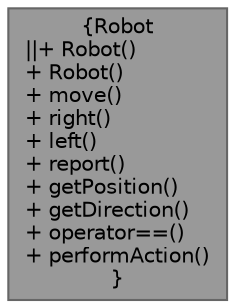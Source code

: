 digraph "Robot"
{
 // INTERACTIVE_SVG=YES
 // LATEX_PDF_SIZE
  bgcolor="transparent";
  edge [fontname=Helvetica,fontsize=10,labelfontname=Helvetica,labelfontsize=10];
  node [fontname=Helvetica,fontsize=10,shape=box,height=0.2,width=0.4];
  Node1 [label="{Robot\n||+ Robot()\l+ Robot()\l+ move()\l+ right()\l+ left()\l+ report()\l+ getPosition()\l+ getDirection()\l+ operator==()\l+ performAction()\l}",height=0.2,width=0.4,color="gray40", fillcolor="grey60", style="filled", fontcolor="black",tooltip="The Robot. It has its position and direction."];
}
